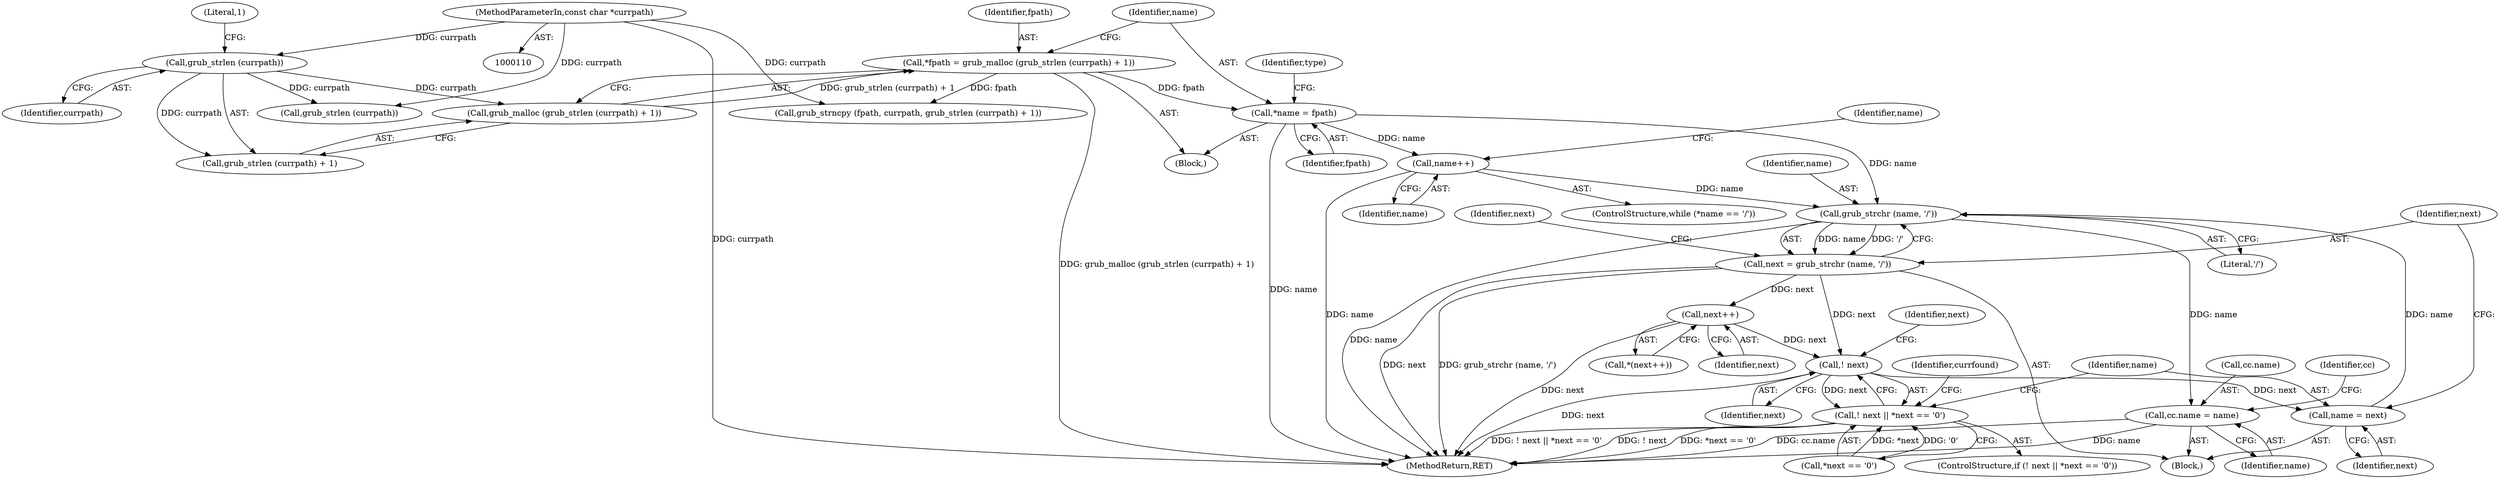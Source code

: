 digraph "0_radare2_65000a7fd9eea62359e6d6714f17b94a99a82edd_2@API" {
"1000179" [label="(Call,grub_strchr (name, '/'))"];
"1000158" [label="(Call,name++)"];
"1000125" [label="(Call,*name = fpath)"];
"1000117" [label="(Call,*fpath = grub_malloc (grub_strlen (currpath) + 1))"];
"1000119" [label="(Call,grub_malloc (grub_strlen (currpath) + 1))"];
"1000121" [label="(Call,grub_strlen (currpath))"];
"1000111" [label="(MethodParameterIn,const char *currpath)"];
"1000358" [label="(Call,name = next)"];
"1000338" [label="(Call,! next)"];
"1000177" [label="(Call,next = grub_strchr (name, '/'))"];
"1000179" [label="(Call,grub_strchr (name, '/'))"];
"1000192" [label="(Call,next++)"];
"1000337" [label="(Call,! next || *next == '\0')"];
"1000209" [label="(Call,cc.name = name)"];
"1000122" [label="(Identifier,currpath)"];
"1000150" [label="(Call,grub_strlen (currpath))"];
"1000117" [label="(Call,*fpath = grub_malloc (grub_strlen (currpath) + 1))"];
"1000180" [label="(Identifier,name)"];
"1000118" [label="(Identifier,fpath)"];
"1000181" [label="(Literal,'/')"];
"1000119" [label="(Call,grub_malloc (grub_strlen (currpath) + 1))"];
"1000360" [label="(Identifier,next)"];
"1000159" [label="(Identifier,name)"];
"1000367" [label="(MethodReturn,RET)"];
"1000342" [label="(Identifier,next)"];
"1000191" [label="(Call,*(next++))"];
"1000210" [label="(Call,cc.name)"];
"1000177" [label="(Call,next = grub_strchr (name, '/'))"];
"1000121" [label="(Call,grub_strlen (currpath))"];
"1000183" [label="(Identifier,next)"];
"1000216" [label="(Identifier,cc)"];
"1000131" [label="(Identifier,type)"];
"1000153" [label="(ControlStructure,while (*name == '/'))"];
"1000120" [label="(Call,grub_strlen (currpath) + 1)"];
"1000213" [label="(Identifier,name)"];
"1000111" [label="(MethodParameterIn,const char *currpath)"];
"1000174" [label="(Block,)"];
"1000340" [label="(Call,*next == '\0')"];
"1000193" [label="(Identifier,next)"];
"1000125" [label="(Call,*name = fpath)"];
"1000156" [label="(Identifier,name)"];
"1000209" [label="(Call,cc.name = name)"];
"1000347" [label="(Identifier,currfound)"];
"1000179" [label="(Call,grub_strchr (name, '/'))"];
"1000337" [label="(Call,! next || *next == '\0')"];
"1000339" [label="(Identifier,next)"];
"1000192" [label="(Call,next++)"];
"1000126" [label="(Identifier,name)"];
"1000178" [label="(Identifier,next)"];
"1000123" [label="(Literal,1)"];
"1000115" [label="(Block,)"];
"1000158" [label="(Call,name++)"];
"1000336" [label="(ControlStructure,if (! next || *next == '\0'))"];
"1000127" [label="(Identifier,fpath)"];
"1000146" [label="(Call,grub_strncpy (fpath, currpath, grub_strlen (currpath) + 1))"];
"1000338" [label="(Call,! next)"];
"1000358" [label="(Call,name = next)"];
"1000359" [label="(Identifier,name)"];
"1000179" -> "1000177"  [label="AST: "];
"1000179" -> "1000181"  [label="CFG: "];
"1000180" -> "1000179"  [label="AST: "];
"1000181" -> "1000179"  [label="AST: "];
"1000177" -> "1000179"  [label="CFG: "];
"1000179" -> "1000367"  [label="DDG: name"];
"1000179" -> "1000177"  [label="DDG: name"];
"1000179" -> "1000177"  [label="DDG: '/'"];
"1000158" -> "1000179"  [label="DDG: name"];
"1000125" -> "1000179"  [label="DDG: name"];
"1000358" -> "1000179"  [label="DDG: name"];
"1000179" -> "1000209"  [label="DDG: name"];
"1000158" -> "1000153"  [label="AST: "];
"1000158" -> "1000159"  [label="CFG: "];
"1000159" -> "1000158"  [label="AST: "];
"1000156" -> "1000158"  [label="CFG: "];
"1000158" -> "1000367"  [label="DDG: name"];
"1000125" -> "1000158"  [label="DDG: name"];
"1000125" -> "1000115"  [label="AST: "];
"1000125" -> "1000127"  [label="CFG: "];
"1000126" -> "1000125"  [label="AST: "];
"1000127" -> "1000125"  [label="AST: "];
"1000131" -> "1000125"  [label="CFG: "];
"1000125" -> "1000367"  [label="DDG: name"];
"1000117" -> "1000125"  [label="DDG: fpath"];
"1000117" -> "1000115"  [label="AST: "];
"1000117" -> "1000119"  [label="CFG: "];
"1000118" -> "1000117"  [label="AST: "];
"1000119" -> "1000117"  [label="AST: "];
"1000126" -> "1000117"  [label="CFG: "];
"1000117" -> "1000367"  [label="DDG: grub_malloc (grub_strlen (currpath) + 1)"];
"1000119" -> "1000117"  [label="DDG: grub_strlen (currpath) + 1"];
"1000117" -> "1000146"  [label="DDG: fpath"];
"1000119" -> "1000120"  [label="CFG: "];
"1000120" -> "1000119"  [label="AST: "];
"1000121" -> "1000119"  [label="DDG: currpath"];
"1000121" -> "1000120"  [label="AST: "];
"1000121" -> "1000122"  [label="CFG: "];
"1000122" -> "1000121"  [label="AST: "];
"1000123" -> "1000121"  [label="CFG: "];
"1000121" -> "1000120"  [label="DDG: currpath"];
"1000111" -> "1000121"  [label="DDG: currpath"];
"1000121" -> "1000150"  [label="DDG: currpath"];
"1000111" -> "1000110"  [label="AST: "];
"1000111" -> "1000367"  [label="DDG: currpath"];
"1000111" -> "1000146"  [label="DDG: currpath"];
"1000111" -> "1000150"  [label="DDG: currpath"];
"1000358" -> "1000174"  [label="AST: "];
"1000358" -> "1000360"  [label="CFG: "];
"1000359" -> "1000358"  [label="AST: "];
"1000360" -> "1000358"  [label="AST: "];
"1000178" -> "1000358"  [label="CFG: "];
"1000338" -> "1000358"  [label="DDG: next"];
"1000338" -> "1000337"  [label="AST: "];
"1000338" -> "1000339"  [label="CFG: "];
"1000339" -> "1000338"  [label="AST: "];
"1000342" -> "1000338"  [label="CFG: "];
"1000337" -> "1000338"  [label="CFG: "];
"1000338" -> "1000367"  [label="DDG: next"];
"1000338" -> "1000337"  [label="DDG: next"];
"1000177" -> "1000338"  [label="DDG: next"];
"1000192" -> "1000338"  [label="DDG: next"];
"1000177" -> "1000174"  [label="AST: "];
"1000178" -> "1000177"  [label="AST: "];
"1000183" -> "1000177"  [label="CFG: "];
"1000177" -> "1000367"  [label="DDG: grub_strchr (name, '/')"];
"1000177" -> "1000367"  [label="DDG: next"];
"1000177" -> "1000192"  [label="DDG: next"];
"1000192" -> "1000191"  [label="AST: "];
"1000192" -> "1000193"  [label="CFG: "];
"1000193" -> "1000192"  [label="AST: "];
"1000191" -> "1000192"  [label="CFG: "];
"1000192" -> "1000367"  [label="DDG: next"];
"1000337" -> "1000336"  [label="AST: "];
"1000337" -> "1000340"  [label="CFG: "];
"1000340" -> "1000337"  [label="AST: "];
"1000347" -> "1000337"  [label="CFG: "];
"1000359" -> "1000337"  [label="CFG: "];
"1000337" -> "1000367"  [label="DDG: ! next"];
"1000337" -> "1000367"  [label="DDG: *next == '\0'"];
"1000337" -> "1000367"  [label="DDG: ! next || *next == '\0'"];
"1000340" -> "1000337"  [label="DDG: *next"];
"1000340" -> "1000337"  [label="DDG: '\0'"];
"1000209" -> "1000174"  [label="AST: "];
"1000209" -> "1000213"  [label="CFG: "];
"1000210" -> "1000209"  [label="AST: "];
"1000213" -> "1000209"  [label="AST: "];
"1000216" -> "1000209"  [label="CFG: "];
"1000209" -> "1000367"  [label="DDG: cc.name"];
"1000209" -> "1000367"  [label="DDG: name"];
}
